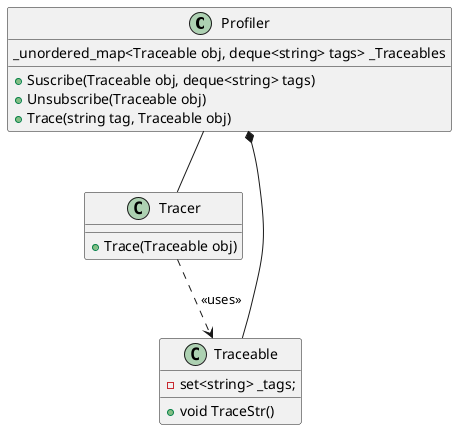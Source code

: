 @startuml Profiler environment

class Profiler
{   
    _unordered_map<Traceable obj, deque<string> tags> _Traceables
    +Suscribe(Traceable obj, deque<string> tags)
    +Unsubscribe(Traceable obj)
    +Trace(string tag, Traceable obj)
}

class Tracer
{   
    +Trace(Traceable obj)
}

class Traceable
{
    - set<string> _tags;
    + void TraceStr()
}

Profiler *-- Traceable
Profiler -- Tracer
Tracer ..> Traceable : <<uses>>

@enduml